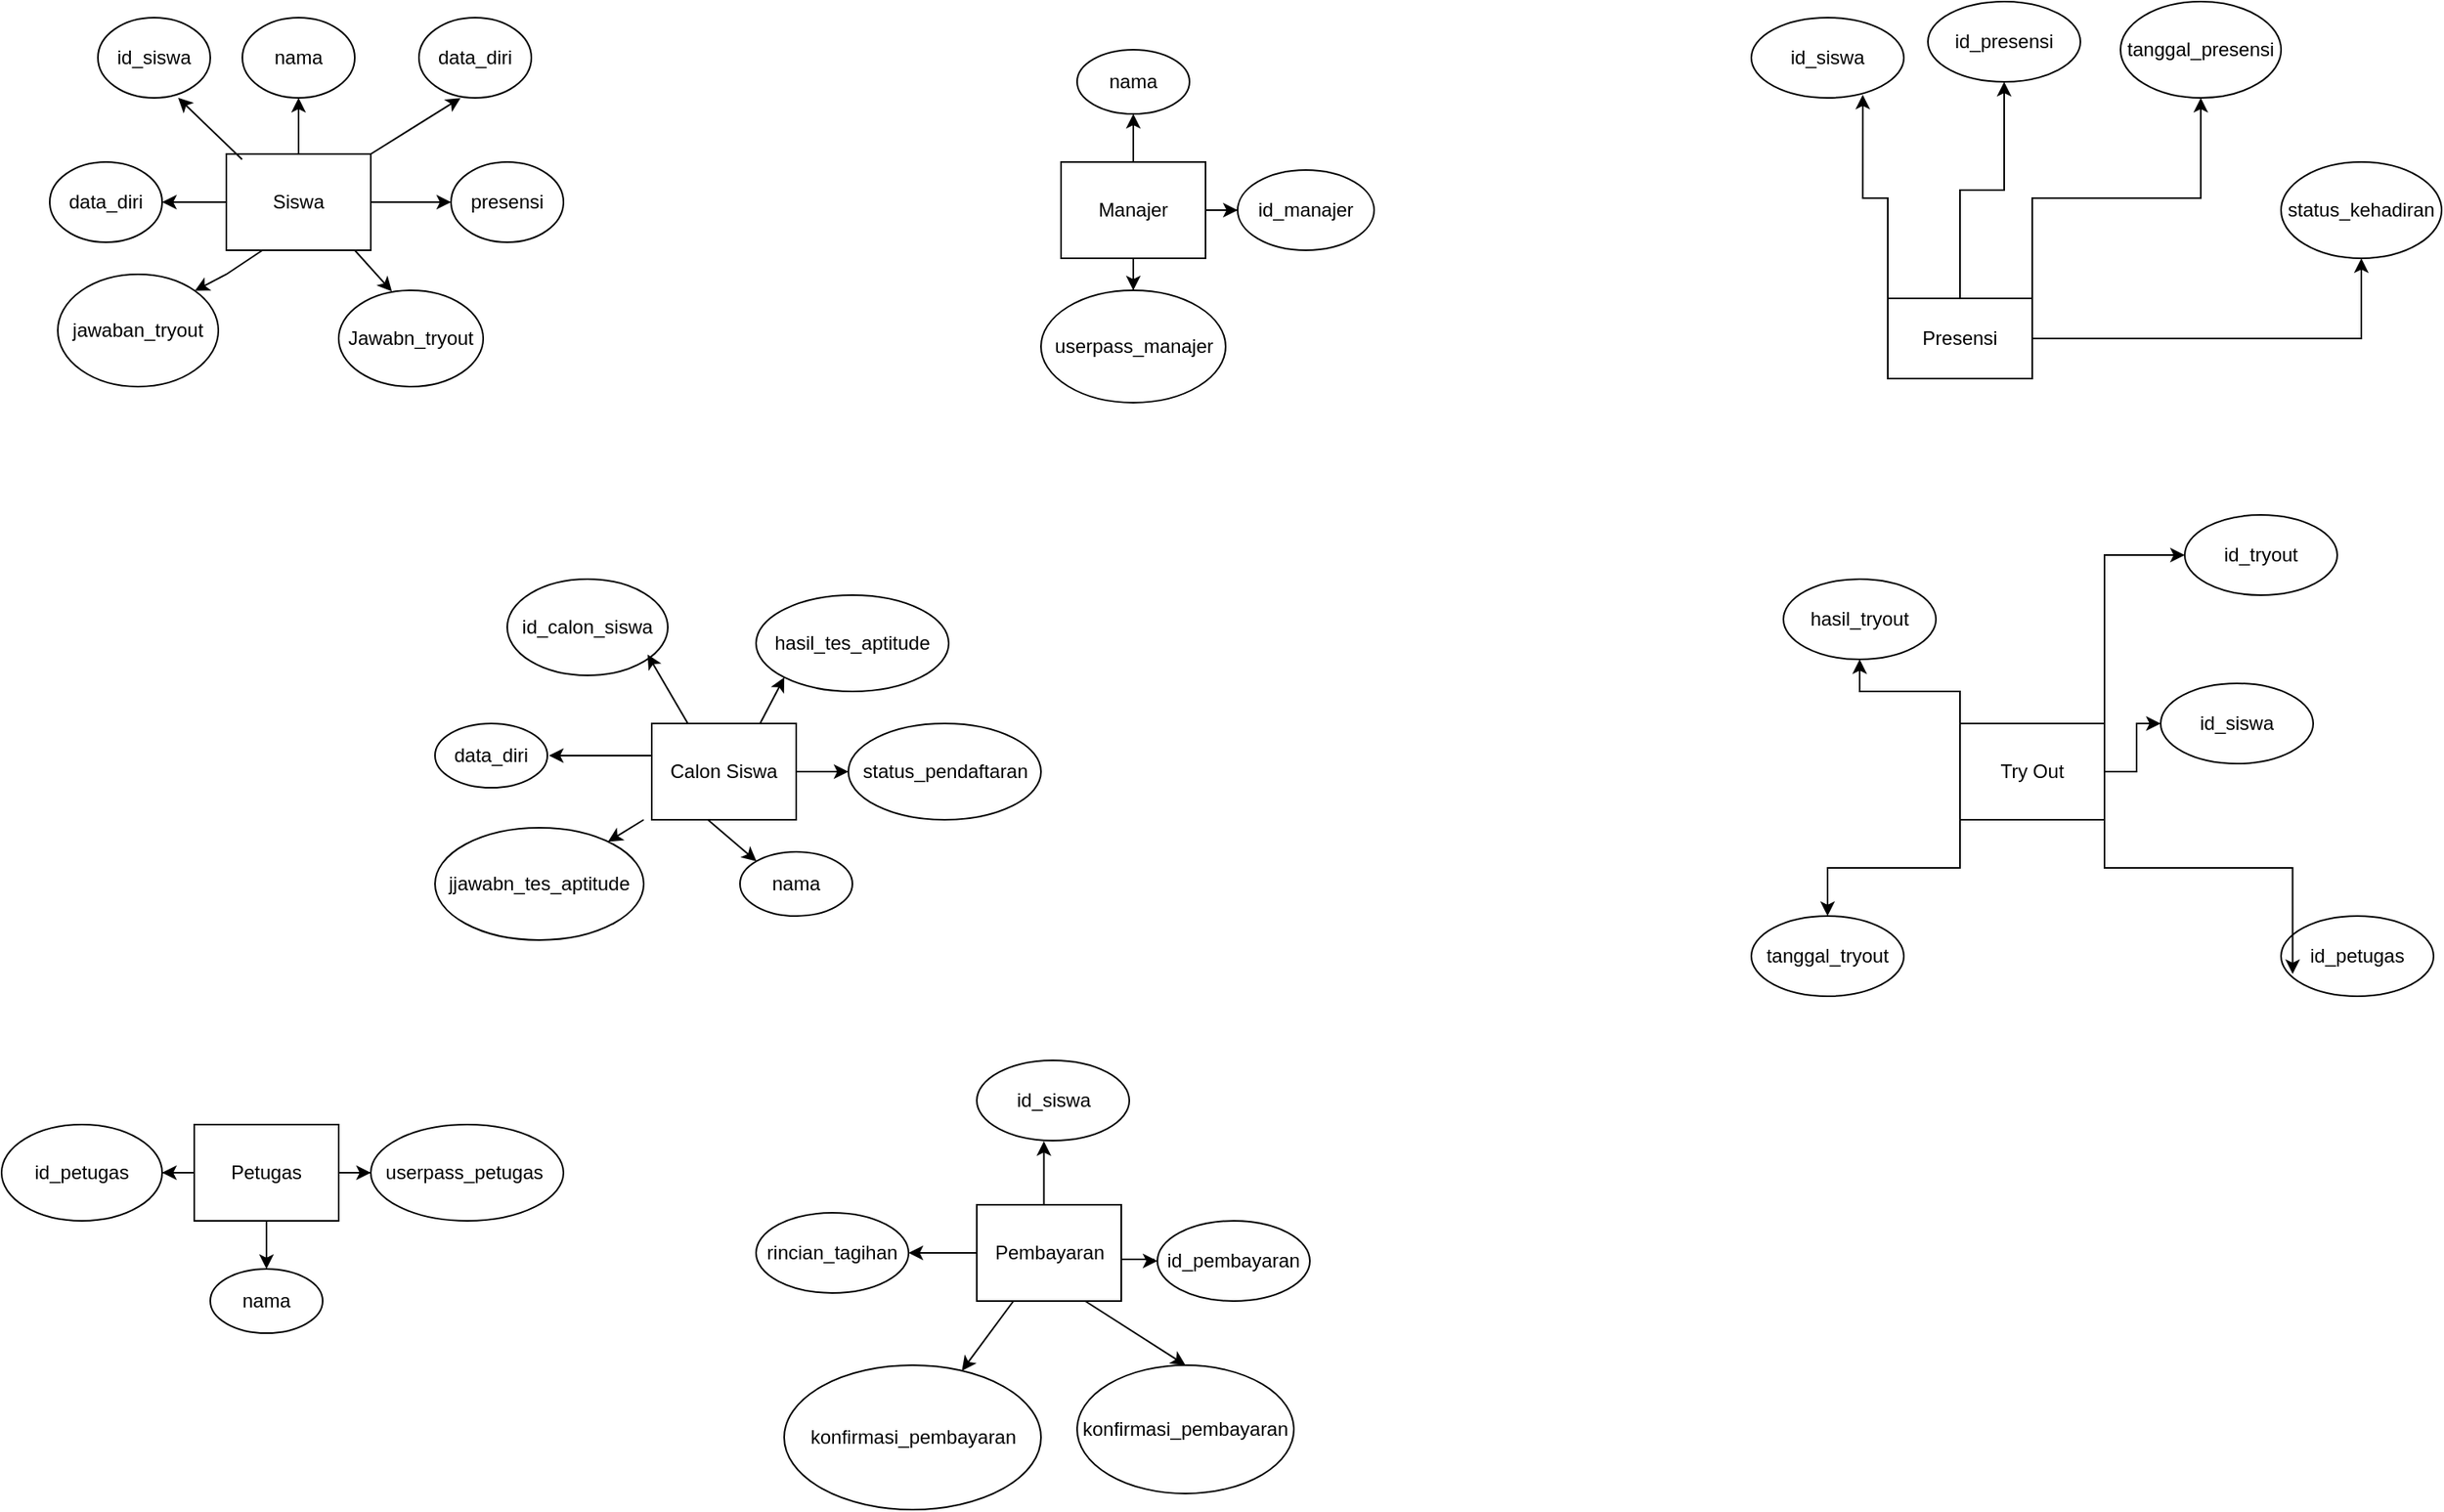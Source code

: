<mxfile version="25.0.1">
  <diagram name="Page-1" id="8mK00jtbwxIo0HdY4z8a">
    <mxGraphModel dx="1133" dy="448" grid="1" gridSize="10" guides="1" tooltips="1" connect="1" arrows="1" fold="1" page="1" pageScale="1" pageWidth="850" pageHeight="1100" math="0" shadow="0">
      <root>
        <mxCell id="0" />
        <mxCell id="1" parent="0" />
        <mxCell id="v3hVi9f_t8TOyD8l7h1l-67" value="" style="edgeStyle=orthogonalEdgeStyle;rounded=0;orthogonalLoop=1;jettySize=auto;html=1;" edge="1" parent="1" source="v3hVi9f_t8TOyD8l7h1l-1" target="v3hVi9f_t8TOyD8l7h1l-7">
          <mxGeometry relative="1" as="geometry" />
        </mxCell>
        <mxCell id="v3hVi9f_t8TOyD8l7h1l-68" value="" style="edgeStyle=orthogonalEdgeStyle;rounded=0;orthogonalLoop=1;jettySize=auto;html=1;" edge="1" parent="1" source="v3hVi9f_t8TOyD8l7h1l-1" target="v3hVi9f_t8TOyD8l7h1l-9">
          <mxGeometry relative="1" as="geometry" />
        </mxCell>
        <mxCell id="v3hVi9f_t8TOyD8l7h1l-69" value="" style="edgeStyle=orthogonalEdgeStyle;rounded=0;orthogonalLoop=1;jettySize=auto;html=1;" edge="1" parent="1" source="v3hVi9f_t8TOyD8l7h1l-1" target="v3hVi9f_t8TOyD8l7h1l-12">
          <mxGeometry relative="1" as="geometry" />
        </mxCell>
        <mxCell id="v3hVi9f_t8TOyD8l7h1l-1" value="Siswa" style="rounded=0;whiteSpace=wrap;html=1;" vertex="1" parent="1">
          <mxGeometry x="150" y="115" width="90" height="60" as="geometry" />
        </mxCell>
        <mxCell id="v3hVi9f_t8TOyD8l7h1l-54" value="" style="edgeStyle=orthogonalEdgeStyle;rounded=0;orthogonalLoop=1;jettySize=auto;html=1;" edge="1" parent="1" source="v3hVi9f_t8TOyD8l7h1l-2">
          <mxGeometry relative="1" as="geometry">
            <mxPoint x="351" y="490" as="targetPoint" />
            <Array as="points">
              <mxPoint x="420" y="490" />
              <mxPoint x="420" y="490" />
            </Array>
          </mxGeometry>
        </mxCell>
        <mxCell id="v3hVi9f_t8TOyD8l7h1l-80" value="" style="edgeStyle=orthogonalEdgeStyle;rounded=0;orthogonalLoop=1;jettySize=auto;html=1;" edge="1" parent="1" source="v3hVi9f_t8TOyD8l7h1l-2" target="v3hVi9f_t8TOyD8l7h1l-18">
          <mxGeometry relative="1" as="geometry" />
        </mxCell>
        <mxCell id="v3hVi9f_t8TOyD8l7h1l-2" value="Calon Siswa" style="rounded=0;whiteSpace=wrap;html=1;" vertex="1" parent="1">
          <mxGeometry x="415" y="470" width="90" height="60" as="geometry" />
        </mxCell>
        <mxCell id="v3hVi9f_t8TOyD8l7h1l-77" value="" style="edgeStyle=orthogonalEdgeStyle;rounded=0;orthogonalLoop=1;jettySize=auto;html=1;" edge="1" parent="1" source="v3hVi9f_t8TOyD8l7h1l-3" target="v3hVi9f_t8TOyD8l7h1l-33">
          <mxGeometry relative="1" as="geometry" />
        </mxCell>
        <mxCell id="v3hVi9f_t8TOyD8l7h1l-78" value="" style="edgeStyle=orthogonalEdgeStyle;rounded=0;orthogonalLoop=1;jettySize=auto;html=1;" edge="1" parent="1" source="v3hVi9f_t8TOyD8l7h1l-3" target="v3hVi9f_t8TOyD8l7h1l-32">
          <mxGeometry relative="1" as="geometry" />
        </mxCell>
        <mxCell id="v3hVi9f_t8TOyD8l7h1l-79" value="" style="edgeStyle=orthogonalEdgeStyle;rounded=0;orthogonalLoop=1;jettySize=auto;html=1;" edge="1" parent="1" source="v3hVi9f_t8TOyD8l7h1l-3" target="v3hVi9f_t8TOyD8l7h1l-34">
          <mxGeometry relative="1" as="geometry" />
        </mxCell>
        <mxCell id="v3hVi9f_t8TOyD8l7h1l-3" value="Manajer" style="rounded=0;whiteSpace=wrap;html=1;" vertex="1" parent="1">
          <mxGeometry x="670" y="120" width="90" height="60" as="geometry" />
        </mxCell>
        <mxCell id="v3hVi9f_t8TOyD8l7h1l-64" value="" style="edgeStyle=orthogonalEdgeStyle;rounded=0;orthogonalLoop=1;jettySize=auto;html=1;" edge="1" parent="1" source="v3hVi9f_t8TOyD8l7h1l-4" target="v3hVi9f_t8TOyD8l7h1l-21">
          <mxGeometry relative="1" as="geometry" />
        </mxCell>
        <mxCell id="v3hVi9f_t8TOyD8l7h1l-65" value="" style="edgeStyle=orthogonalEdgeStyle;rounded=0;orthogonalLoop=1;jettySize=auto;html=1;" edge="1" parent="1" source="v3hVi9f_t8TOyD8l7h1l-4" target="v3hVi9f_t8TOyD8l7h1l-22">
          <mxGeometry relative="1" as="geometry" />
        </mxCell>
        <mxCell id="v3hVi9f_t8TOyD8l7h1l-66" value="" style="edgeStyle=orthogonalEdgeStyle;rounded=0;orthogonalLoop=1;jettySize=auto;html=1;" edge="1" parent="1" source="v3hVi9f_t8TOyD8l7h1l-4" target="v3hVi9f_t8TOyD8l7h1l-20">
          <mxGeometry relative="1" as="geometry" />
        </mxCell>
        <mxCell id="v3hVi9f_t8TOyD8l7h1l-4" value="Petugas" style="rounded=0;whiteSpace=wrap;html=1;" vertex="1" parent="1">
          <mxGeometry x="130" y="720" width="90" height="60" as="geometry" />
        </mxCell>
        <mxCell id="v3hVi9f_t8TOyD8l7h1l-56" value="" style="edgeStyle=orthogonalEdgeStyle;rounded=0;orthogonalLoop=1;jettySize=auto;html=1;exitX=0.5;exitY=0;exitDx=0;exitDy=0;entryX=0.44;entryY=1.008;entryDx=0;entryDy=0;entryPerimeter=0;" edge="1" parent="1" source="v3hVi9f_t8TOyD8l7h1l-5" target="v3hVi9f_t8TOyD8l7h1l-36">
          <mxGeometry relative="1" as="geometry" />
        </mxCell>
        <mxCell id="v3hVi9f_t8TOyD8l7h1l-58" value="" style="edgeStyle=orthogonalEdgeStyle;rounded=0;orthogonalLoop=1;jettySize=auto;html=1;exitX=0.99;exitY=0.567;exitDx=0;exitDy=0;exitPerimeter=0;" edge="1" parent="1" source="v3hVi9f_t8TOyD8l7h1l-5" target="v3hVi9f_t8TOyD8l7h1l-35">
          <mxGeometry relative="1" as="geometry" />
        </mxCell>
        <mxCell id="v3hVi9f_t8TOyD8l7h1l-61" value="" style="edgeStyle=orthogonalEdgeStyle;rounded=0;orthogonalLoop=1;jettySize=auto;html=1;" edge="1" parent="1" source="v3hVi9f_t8TOyD8l7h1l-5" target="v3hVi9f_t8TOyD8l7h1l-38">
          <mxGeometry relative="1" as="geometry" />
        </mxCell>
        <mxCell id="v3hVi9f_t8TOyD8l7h1l-5" value="Pembayaran" style="rounded=0;whiteSpace=wrap;html=1;" vertex="1" parent="1">
          <mxGeometry x="617.5" y="770" width="90" height="60" as="geometry" />
        </mxCell>
        <mxCell id="v3hVi9f_t8TOyD8l7h1l-6" value="id_siswa" style="ellipse;whiteSpace=wrap;html=1;" vertex="1" parent="1">
          <mxGeometry x="70" y="30" width="70" height="50" as="geometry" />
        </mxCell>
        <mxCell id="v3hVi9f_t8TOyD8l7h1l-7" value="nama" style="ellipse;whiteSpace=wrap;html=1;" vertex="1" parent="1">
          <mxGeometry x="160" y="30" width="70" height="50" as="geometry" />
        </mxCell>
        <mxCell id="v3hVi9f_t8TOyD8l7h1l-8" value="data_diri" style="ellipse;whiteSpace=wrap;html=1;" vertex="1" parent="1">
          <mxGeometry x="270" y="30" width="70" height="50" as="geometry" />
        </mxCell>
        <mxCell id="v3hVi9f_t8TOyD8l7h1l-9" value="presensi" style="ellipse;whiteSpace=wrap;html=1;" vertex="1" parent="1">
          <mxGeometry x="290" y="120" width="70" height="50" as="geometry" />
        </mxCell>
        <mxCell id="v3hVi9f_t8TOyD8l7h1l-10" value="jawaban_tryout" style="ellipse;whiteSpace=wrap;html=1;" vertex="1" parent="1">
          <mxGeometry x="45" y="190" width="100" height="70" as="geometry" />
        </mxCell>
        <mxCell id="v3hVi9f_t8TOyD8l7h1l-11" value="Jawabn_tryout" style="ellipse;whiteSpace=wrap;html=1;" vertex="1" parent="1">
          <mxGeometry x="220" y="200" width="90" height="60" as="geometry" />
        </mxCell>
        <mxCell id="v3hVi9f_t8TOyD8l7h1l-12" value="data_diri" style="ellipse;whiteSpace=wrap;html=1;" vertex="1" parent="1">
          <mxGeometry x="40" y="120" width="70" height="50" as="geometry" />
        </mxCell>
        <mxCell id="v3hVi9f_t8TOyD8l7h1l-14" value="id_calon_siswa" style="ellipse;whiteSpace=wrap;html=1;" vertex="1" parent="1">
          <mxGeometry x="325" y="380" width="100" height="60" as="geometry" />
        </mxCell>
        <mxCell id="v3hVi9f_t8TOyD8l7h1l-15" value="data_diri" style="ellipse;whiteSpace=wrap;html=1;" vertex="1" parent="1">
          <mxGeometry x="280" y="470" width="70" height="40" as="geometry" />
        </mxCell>
        <mxCell id="v3hVi9f_t8TOyD8l7h1l-16" value="jjawabn_tes_aptitude" style="ellipse;whiteSpace=wrap;html=1;" vertex="1" parent="1">
          <mxGeometry x="280" y="535" width="130" height="70" as="geometry" />
        </mxCell>
        <mxCell id="v3hVi9f_t8TOyD8l7h1l-17" value="hasil_tes_aptitude" style="ellipse;whiteSpace=wrap;html=1;" vertex="1" parent="1">
          <mxGeometry x="480" y="390" width="120" height="60" as="geometry" />
        </mxCell>
        <mxCell id="v3hVi9f_t8TOyD8l7h1l-18" value="status_pendaftaran" style="ellipse;whiteSpace=wrap;html=1;" vertex="1" parent="1">
          <mxGeometry x="537.5" y="470" width="120" height="60" as="geometry" />
        </mxCell>
        <mxCell id="v3hVi9f_t8TOyD8l7h1l-19" value="nama" style="ellipse;whiteSpace=wrap;html=1;" vertex="1" parent="1">
          <mxGeometry x="470" y="550" width="70" height="40" as="geometry" />
        </mxCell>
        <mxCell id="v3hVi9f_t8TOyD8l7h1l-20" value="id_petugas" style="ellipse;whiteSpace=wrap;html=1;" vertex="1" parent="1">
          <mxGeometry x="10" y="720" width="100" height="60" as="geometry" />
        </mxCell>
        <mxCell id="v3hVi9f_t8TOyD8l7h1l-21" value="nama" style="ellipse;whiteSpace=wrap;html=1;" vertex="1" parent="1">
          <mxGeometry x="140" y="810" width="70" height="40" as="geometry" />
        </mxCell>
        <mxCell id="v3hVi9f_t8TOyD8l7h1l-22" value="userpass_petugas&amp;nbsp;" style="ellipse;whiteSpace=wrap;html=1;" vertex="1" parent="1">
          <mxGeometry x="240" y="720" width="120" height="60" as="geometry" />
        </mxCell>
        <mxCell id="v3hVi9f_t8TOyD8l7h1l-32" value="id_manajer" style="ellipse;whiteSpace=wrap;html=1;" vertex="1" parent="1">
          <mxGeometry x="780" y="125" width="85" height="50" as="geometry" />
        </mxCell>
        <mxCell id="v3hVi9f_t8TOyD8l7h1l-33" value="nama" style="ellipse;whiteSpace=wrap;html=1;" vertex="1" parent="1">
          <mxGeometry x="680" y="50" width="70" height="40" as="geometry" />
        </mxCell>
        <mxCell id="v3hVi9f_t8TOyD8l7h1l-34" value="userpass_manajer" style="ellipse;whiteSpace=wrap;html=1;" vertex="1" parent="1">
          <mxGeometry x="657.5" y="200" width="115" height="70" as="geometry" />
        </mxCell>
        <mxCell id="v3hVi9f_t8TOyD8l7h1l-35" value="id_pembayaran" style="ellipse;whiteSpace=wrap;html=1;" vertex="1" parent="1">
          <mxGeometry x="730" y="780" width="95" height="50" as="geometry" />
        </mxCell>
        <mxCell id="v3hVi9f_t8TOyD8l7h1l-36" value="id_siswa" style="ellipse;whiteSpace=wrap;html=1;" vertex="1" parent="1">
          <mxGeometry x="617.5" y="680" width="95" height="50" as="geometry" />
        </mxCell>
        <mxCell id="v3hVi9f_t8TOyD8l7h1l-37" style="edgeStyle=orthogonalEdgeStyle;rounded=0;orthogonalLoop=1;jettySize=auto;html=1;exitX=0.5;exitY=1;exitDx=0;exitDy=0;" edge="1" parent="1" source="v3hVi9f_t8TOyD8l7h1l-36" target="v3hVi9f_t8TOyD8l7h1l-36">
          <mxGeometry relative="1" as="geometry" />
        </mxCell>
        <mxCell id="v3hVi9f_t8TOyD8l7h1l-38" value="rincian_tagihan" style="ellipse;whiteSpace=wrap;html=1;" vertex="1" parent="1">
          <mxGeometry x="480" y="775" width="95" height="50" as="geometry" />
        </mxCell>
        <mxCell id="v3hVi9f_t8TOyD8l7h1l-39" value="konfirmasi_pembayaran" style="ellipse;whiteSpace=wrap;html=1;" vertex="1" parent="1">
          <mxGeometry x="680" y="870" width="135" height="80" as="geometry" />
        </mxCell>
        <mxCell id="v3hVi9f_t8TOyD8l7h1l-40" value="konfirmasi_pembayaran" style="ellipse;whiteSpace=wrap;html=1;" vertex="1" parent="1">
          <mxGeometry x="497.5" y="870" width="160" height="90" as="geometry" />
        </mxCell>
        <mxCell id="v3hVi9f_t8TOyD8l7h1l-44" value="" style="edgeStyle=none;orthogonalLoop=1;jettySize=auto;html=1;rounded=0;exitX=0.75;exitY=0;exitDx=0;exitDy=0;entryX=0;entryY=1;entryDx=0;entryDy=0;" edge="1" parent="1" source="v3hVi9f_t8TOyD8l7h1l-2" target="v3hVi9f_t8TOyD8l7h1l-17">
          <mxGeometry width="100" relative="1" as="geometry">
            <mxPoint x="430" y="450" as="sourcePoint" />
            <mxPoint x="530" y="450" as="targetPoint" />
            <Array as="points" />
          </mxGeometry>
        </mxCell>
        <mxCell id="v3hVi9f_t8TOyD8l7h1l-49" value="" style="edgeStyle=none;orthogonalLoop=1;jettySize=auto;html=1;rounded=0;entryX=0;entryY=0;entryDx=0;entryDy=0;" edge="1" parent="1" target="v3hVi9f_t8TOyD8l7h1l-19">
          <mxGeometry width="100" relative="1" as="geometry">
            <mxPoint x="450" y="530" as="sourcePoint" />
            <mxPoint x="550" y="530" as="targetPoint" />
            <Array as="points" />
          </mxGeometry>
        </mxCell>
        <mxCell id="v3hVi9f_t8TOyD8l7h1l-50" value="" style="edgeStyle=none;orthogonalLoop=1;jettySize=auto;html=1;rounded=0;" edge="1" parent="1" target="v3hVi9f_t8TOyD8l7h1l-16">
          <mxGeometry width="100" relative="1" as="geometry">
            <mxPoint x="410" y="530" as="sourcePoint" />
            <mxPoint x="460" y="550" as="targetPoint" />
            <Array as="points">
              <mxPoint x="410" y="530" />
            </Array>
          </mxGeometry>
        </mxCell>
        <mxCell id="v3hVi9f_t8TOyD8l7h1l-55" value="" style="edgeStyle=none;orthogonalLoop=1;jettySize=auto;html=1;rounded=0;entryX=0.874;entryY=0.783;entryDx=0;entryDy=0;entryPerimeter=0;exitX=0.25;exitY=0;exitDx=0;exitDy=0;" edge="1" parent="1" source="v3hVi9f_t8TOyD8l7h1l-2" target="v3hVi9f_t8TOyD8l7h1l-14">
          <mxGeometry width="100" relative="1" as="geometry">
            <mxPoint x="350" y="450" as="sourcePoint" />
            <mxPoint x="450" y="450" as="targetPoint" />
            <Array as="points" />
          </mxGeometry>
        </mxCell>
        <mxCell id="v3hVi9f_t8TOyD8l7h1l-62" value="" style="edgeStyle=none;orthogonalLoop=1;jettySize=auto;html=1;rounded=0;exitX=0.75;exitY=1;exitDx=0;exitDy=0;entryX=0.5;entryY=0;entryDx=0;entryDy=0;" edge="1" parent="1" source="v3hVi9f_t8TOyD8l7h1l-5" target="v3hVi9f_t8TOyD8l7h1l-39">
          <mxGeometry width="100" relative="1" as="geometry">
            <mxPoint x="660" y="850" as="sourcePoint" />
            <mxPoint x="760" y="850" as="targetPoint" />
            <Array as="points" />
          </mxGeometry>
        </mxCell>
        <mxCell id="v3hVi9f_t8TOyD8l7h1l-71" value="" style="edgeStyle=none;orthogonalLoop=1;jettySize=auto;html=1;rounded=0;entryX=1;entryY=0;entryDx=0;entryDy=0;exitX=0.25;exitY=1;exitDx=0;exitDy=0;" edge="1" parent="1" source="v3hVi9f_t8TOyD8l7h1l-1" target="v3hVi9f_t8TOyD8l7h1l-10">
          <mxGeometry width="100" relative="1" as="geometry">
            <mxPoint x="150" y="175" as="sourcePoint" />
            <mxPoint x="250" y="175" as="targetPoint" />
            <Array as="points">
              <mxPoint x="150" y="190" />
            </Array>
          </mxGeometry>
        </mxCell>
        <mxCell id="v3hVi9f_t8TOyD8l7h1l-72" value="" style="edgeStyle=none;orthogonalLoop=1;jettySize=auto;html=1;rounded=0;entryX=0.714;entryY=1;entryDx=0;entryDy=0;entryPerimeter=0;exitX=0.109;exitY=0.057;exitDx=0;exitDy=0;exitPerimeter=0;" edge="1" parent="1" source="v3hVi9f_t8TOyD8l7h1l-1" target="v3hVi9f_t8TOyD8l7h1l-6">
          <mxGeometry width="100" relative="1" as="geometry">
            <mxPoint x="160" y="110" as="sourcePoint" />
            <mxPoint x="190" y="90" as="targetPoint" />
            <Array as="points" />
          </mxGeometry>
        </mxCell>
        <mxCell id="v3hVi9f_t8TOyD8l7h1l-73" value="" style="edgeStyle=none;orthogonalLoop=1;jettySize=auto;html=1;rounded=0;exitX=1;exitY=0;exitDx=0;exitDy=0;entryX=0.37;entryY=1.002;entryDx=0;entryDy=0;entryPerimeter=0;" edge="1" parent="1" source="v3hVi9f_t8TOyD8l7h1l-1" target="v3hVi9f_t8TOyD8l7h1l-8">
          <mxGeometry width="100" relative="1" as="geometry">
            <mxPoint x="210" y="100" as="sourcePoint" />
            <mxPoint x="310" y="100" as="targetPoint" />
            <Array as="points" />
          </mxGeometry>
        </mxCell>
        <mxCell id="v3hVi9f_t8TOyD8l7h1l-74" value="" style="edgeStyle=none;orthogonalLoop=1;jettySize=auto;html=1;rounded=0;entryX=0.368;entryY=0.011;entryDx=0;entryDy=0;exitX=0.25;exitY=1;exitDx=0;exitDy=0;entryPerimeter=0;" edge="1" parent="1" target="v3hVi9f_t8TOyD8l7h1l-11">
          <mxGeometry width="100" relative="1" as="geometry">
            <mxPoint x="230" y="175" as="sourcePoint" />
            <mxPoint x="187" y="200" as="targetPoint" />
            <Array as="points" />
          </mxGeometry>
        </mxCell>
        <mxCell id="v3hVi9f_t8TOyD8l7h1l-83" value="" style="edgeStyle=none;orthogonalLoop=1;jettySize=auto;html=1;rounded=0;" edge="1" parent="1" source="v3hVi9f_t8TOyD8l7h1l-5" target="v3hVi9f_t8TOyD8l7h1l-40">
          <mxGeometry width="100" relative="1" as="geometry">
            <mxPoint x="550" y="850" as="sourcePoint" />
            <mxPoint x="650" y="850" as="targetPoint" />
            <Array as="points" />
          </mxGeometry>
        </mxCell>
        <mxCell id="v3hVi9f_t8TOyD8l7h1l-98" value="" style="edgeStyle=orthogonalEdgeStyle;rounded=0;orthogonalLoop=1;jettySize=auto;html=1;" edge="1" parent="1" source="v3hVi9f_t8TOyD8l7h1l-84" target="v3hVi9f_t8TOyD8l7h1l-89">
          <mxGeometry relative="1" as="geometry" />
        </mxCell>
        <mxCell id="v3hVi9f_t8TOyD8l7h1l-99" value="" style="edgeStyle=orthogonalEdgeStyle;rounded=0;orthogonalLoop=1;jettySize=auto;html=1;" edge="1" parent="1" source="v3hVi9f_t8TOyD8l7h1l-84" target="v3hVi9f_t8TOyD8l7h1l-87">
          <mxGeometry relative="1" as="geometry" />
        </mxCell>
        <mxCell id="v3hVi9f_t8TOyD8l7h1l-101" style="edgeStyle=orthogonalEdgeStyle;rounded=0;orthogonalLoop=1;jettySize=auto;html=1;exitX=1;exitY=0;exitDx=0;exitDy=0;" edge="1" parent="1" source="v3hVi9f_t8TOyD8l7h1l-84" target="v3hVi9f_t8TOyD8l7h1l-88">
          <mxGeometry relative="1" as="geometry" />
        </mxCell>
        <mxCell id="v3hVi9f_t8TOyD8l7h1l-84" value="Presensi" style="rounded=0;whiteSpace=wrap;html=1;" vertex="1" parent="1">
          <mxGeometry x="1185" y="205" width="90" height="50" as="geometry" />
        </mxCell>
        <mxCell id="v3hVi9f_t8TOyD8l7h1l-102" style="edgeStyle=orthogonalEdgeStyle;rounded=0;orthogonalLoop=1;jettySize=auto;html=1;exitX=0;exitY=0;exitDx=0;exitDy=0;" edge="1" parent="1" source="v3hVi9f_t8TOyD8l7h1l-85" target="v3hVi9f_t8TOyD8l7h1l-93">
          <mxGeometry relative="1" as="geometry" />
        </mxCell>
        <mxCell id="v3hVi9f_t8TOyD8l7h1l-106" value="" style="edgeStyle=orthogonalEdgeStyle;rounded=0;orthogonalLoop=1;jettySize=auto;html=1;" edge="1" parent="1" source="v3hVi9f_t8TOyD8l7h1l-85" target="v3hVi9f_t8TOyD8l7h1l-91">
          <mxGeometry relative="1" as="geometry" />
        </mxCell>
        <mxCell id="v3hVi9f_t8TOyD8l7h1l-108" style="edgeStyle=orthogonalEdgeStyle;rounded=0;orthogonalLoop=1;jettySize=auto;html=1;exitX=0;exitY=1;exitDx=0;exitDy=0;" edge="1" parent="1" source="v3hVi9f_t8TOyD8l7h1l-85" target="v3hVi9f_t8TOyD8l7h1l-94">
          <mxGeometry relative="1" as="geometry" />
        </mxCell>
        <mxCell id="v3hVi9f_t8TOyD8l7h1l-85" value="Try Out" style="rounded=0;whiteSpace=wrap;html=1;" vertex="1" parent="1">
          <mxGeometry x="1230" y="470" width="90" height="60" as="geometry" />
        </mxCell>
        <mxCell id="v3hVi9f_t8TOyD8l7h1l-86" value="id_siswa" style="ellipse;whiteSpace=wrap;html=1;" vertex="1" parent="1">
          <mxGeometry x="1100" y="30" width="95" height="50" as="geometry" />
        </mxCell>
        <mxCell id="v3hVi9f_t8TOyD8l7h1l-87" value="id_presensi" style="ellipse;whiteSpace=wrap;html=1;" vertex="1" parent="1">
          <mxGeometry x="1210" y="20" width="95" height="50" as="geometry" />
        </mxCell>
        <mxCell id="v3hVi9f_t8TOyD8l7h1l-88" value="tanggal_presensi" style="ellipse;whiteSpace=wrap;html=1;" vertex="1" parent="1">
          <mxGeometry x="1330" y="20" width="100" height="60" as="geometry" />
        </mxCell>
        <mxCell id="v3hVi9f_t8TOyD8l7h1l-89" value="status_kehadiran" style="ellipse;whiteSpace=wrap;html=1;" vertex="1" parent="1">
          <mxGeometry x="1430" y="120" width="100" height="60" as="geometry" />
        </mxCell>
        <mxCell id="v3hVi9f_t8TOyD8l7h1l-90" value="id_tryout" style="ellipse;whiteSpace=wrap;html=1;" vertex="1" parent="1">
          <mxGeometry x="1370" y="340" width="95" height="50" as="geometry" />
        </mxCell>
        <mxCell id="v3hVi9f_t8TOyD8l7h1l-91" value="id_siswa" style="ellipse;whiteSpace=wrap;html=1;" vertex="1" parent="1">
          <mxGeometry x="1355" y="445" width="95" height="50" as="geometry" />
        </mxCell>
        <mxCell id="v3hVi9f_t8TOyD8l7h1l-92" value="id_petugas" style="ellipse;whiteSpace=wrap;html=1;" vertex="1" parent="1">
          <mxGeometry x="1430" y="590" width="95" height="50" as="geometry" />
        </mxCell>
        <mxCell id="v3hVi9f_t8TOyD8l7h1l-93" value="hasil_tryout" style="ellipse;whiteSpace=wrap;html=1;" vertex="1" parent="1">
          <mxGeometry x="1120" y="380" width="95" height="50" as="geometry" />
        </mxCell>
        <mxCell id="v3hVi9f_t8TOyD8l7h1l-94" value="tanggal_tryout" style="ellipse;whiteSpace=wrap;html=1;" vertex="1" parent="1">
          <mxGeometry x="1100" y="590" width="95" height="50" as="geometry" />
        </mxCell>
        <mxCell id="v3hVi9f_t8TOyD8l7h1l-96" value="" style="edgeStyle=orthogonalEdgeStyle;rounded=0;orthogonalLoop=1;jettySize=auto;html=1;exitX=0;exitY=0;exitDx=0;exitDy=0;entryX=0.731;entryY=0.961;entryDx=0;entryDy=0;entryPerimeter=0;" edge="1" parent="1" source="v3hVi9f_t8TOyD8l7h1l-84" target="v3hVi9f_t8TOyD8l7h1l-86">
          <mxGeometry relative="1" as="geometry">
            <mxPoint x="725" y="130" as="sourcePoint" />
            <mxPoint x="725" y="100" as="targetPoint" />
          </mxGeometry>
        </mxCell>
        <mxCell id="v3hVi9f_t8TOyD8l7h1l-103" style="edgeStyle=orthogonalEdgeStyle;rounded=0;orthogonalLoop=1;jettySize=auto;html=1;exitX=1;exitY=1;exitDx=0;exitDy=0;entryX=0.076;entryY=0.722;entryDx=0;entryDy=0;entryPerimeter=0;" edge="1" parent="1" source="v3hVi9f_t8TOyD8l7h1l-85" target="v3hVi9f_t8TOyD8l7h1l-92">
          <mxGeometry relative="1" as="geometry" />
        </mxCell>
        <mxCell id="v3hVi9f_t8TOyD8l7h1l-107" style="edgeStyle=orthogonalEdgeStyle;rounded=0;orthogonalLoop=1;jettySize=auto;html=1;exitX=1;exitY=0;exitDx=0;exitDy=0;entryX=0;entryY=0.5;entryDx=0;entryDy=0;" edge="1" parent="1" source="v3hVi9f_t8TOyD8l7h1l-85" target="v3hVi9f_t8TOyD8l7h1l-90">
          <mxGeometry relative="1" as="geometry">
            <mxPoint x="1360" y="340" as="targetPoint" />
          </mxGeometry>
        </mxCell>
      </root>
    </mxGraphModel>
  </diagram>
</mxfile>
